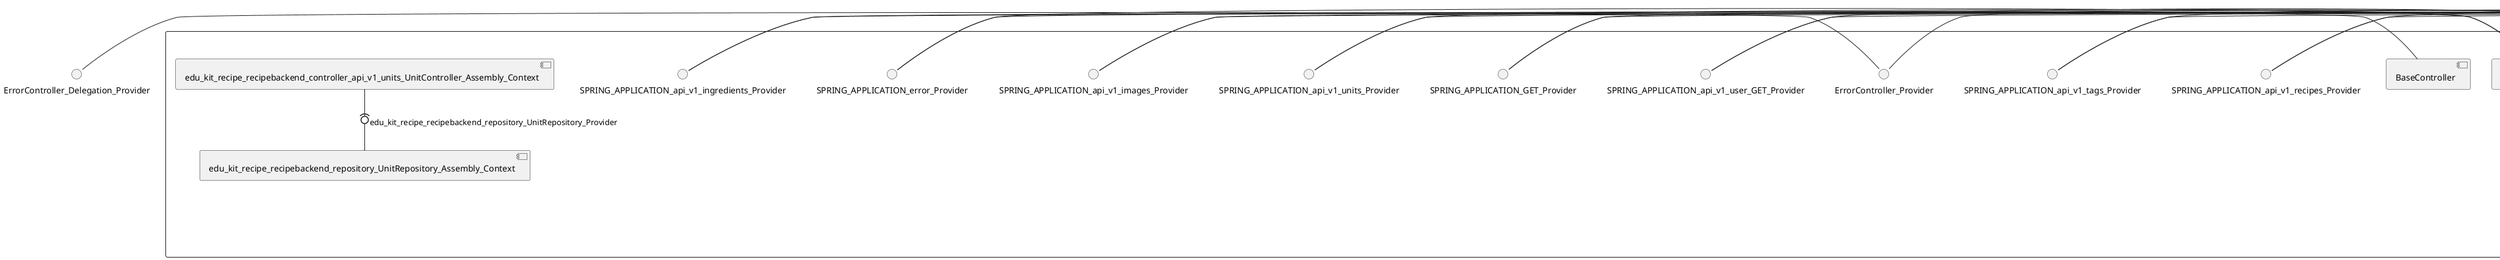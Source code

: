 @startuml
skinparam fixCircleLabelOverlapping true
() ErrorController_Delegation_Provider
() SPRING_APPLICATION_GET_Delegation_Provider
() SPRING_APPLICATION_api_v1_images_Delegation_Provider
() SPRING_APPLICATION_api_v1_ingredients_Delegation_Provider
() SPRING_APPLICATION_api_v1_recipes_Delegation_Provider
() SPRING_APPLICATION_api_v1_tags_Delegation_Provider
() SPRING_APPLICATION_api_v1_units_Delegation_Provider
() SPRING_APPLICATION_api_v1_user_GET_Delegation_Provider
() SPRING_APPLICATION_error_Delegation_Provider
component null {
ErrorController_Delegation_Provider - ErrorController_Provider
ErrorController_Provider - [ExceptionController]
SPRING_APPLICATION_GET_Delegation_Provider - SPRING_APPLICATION_GET_Provider
SPRING_APPLICATION_GET_Provider - [BaseController]
SPRING_APPLICATION_api_v1_images_Delegation_Provider - SPRING_APPLICATION_api_v1_images_Provider
SPRING_APPLICATION_api_v1_images_Provider - [ImageController]
SPRING_APPLICATION_api_v1_ingredients_Delegation_Provider - SPRING_APPLICATION_api_v1_ingredients_Provider
SPRING_APPLICATION_api_v1_ingredients_Provider - [IngredientsController]
SPRING_APPLICATION_api_v1_recipes_Delegation_Provider - SPRING_APPLICATION_api_v1_recipes_Provider
SPRING_APPLICATION_api_v1_recipes_Provider - [ImageController]
SPRING_APPLICATION_api_v1_tags_Delegation_Provider - SPRING_APPLICATION_api_v1_tags_Provider
SPRING_APPLICATION_api_v1_tags_Provider - [IngredientsController]
SPRING_APPLICATION_api_v1_units_Delegation_Provider - SPRING_APPLICATION_api_v1_units_Provider
SPRING_APPLICATION_api_v1_units_Provider - [UnitController]
SPRING_APPLICATION_api_v1_user_GET_Delegation_Provider - SPRING_APPLICATION_api_v1_user_GET_Provider
SPRING_APPLICATION_api_v1_user_GET_Provider - [CustomerController]
SPRING_APPLICATION_error_Delegation_Provider - SPRING_APPLICATION_error_Provider
SPRING_APPLICATION_error_Provider - [ExceptionController]
[edu_kit_recipe_recipebackend_service_CustomerService_Assembly_Context] -(0- [edu_kit_recipe_recipebackend_repository_CustomerRepository_Assembly_Context] : edu_kit_recipe_recipebackend_repository_CustomerRepository_Provider
[edu_kit_recipe_recipebackend_service_RecipeService_Assembly_Context] -(0- [edu_kit_recipe_recipebackend_repository_ImageRepository_Assembly_Context] : edu_kit_recipe_recipebackend_repository_ImageRepository_Provider
[edu_kit_recipe_recipebackend_controller_api_v1_image_ImageController_Assembly_Context] -(0- [edu_kit_recipe_recipebackend_repository_ImageRepository_Assembly_Context] : edu_kit_recipe_recipebackend_repository_ImageRepository_Provider
[edu_kit_recipe_recipebackend_controller_api_v1_ingredients_IngredientsController_Assembly_Context] -(0- [edu_kit_recipe_recipebackend_repository_IngredientRepository_Assembly_Context] : edu_kit_recipe_recipebackend_repository_IngredientRepository_Provider
[edu_kit_recipe_recipebackend_controller_api_v1_recipe_RecipeController_Assembly_Context] -(0- [edu_kit_recipe_recipebackend_repository_RecipeRepository_Assembly_Context] : edu_kit_recipe_recipebackend_repository_RecipeRepository_Provider
[edu_kit_recipe_recipebackend_service_CustomerService_Assembly_Context] -(0- [edu_kit_recipe_recipebackend_repository_RecipeRepository_Assembly_Context] : edu_kit_recipe_recipebackend_repository_RecipeRepository_Provider
[edu_kit_recipe_recipebackend_service_RecipeService_Assembly_Context] -(0- [edu_kit_recipe_recipebackend_repository_RecipeRepository_Assembly_Context] : edu_kit_recipe_recipebackend_repository_RecipeRepository_Provider
[edu_kit_recipe_recipebackend_controller_api_v1_units_UnitController_Assembly_Context] -(0- [edu_kit_recipe_recipebackend_repository_UnitRepository_Assembly_Context] : edu_kit_recipe_recipebackend_repository_UnitRepository_Provider
[edu_kit_recipe_recipebackend_controller_api_v1_tag_TagsController_Assembly_Context] -(0- [edu_kit_recipe_recipebackend_repository_tag_TagRepository_Assembly_Context] : edu_kit_recipe_recipebackend_repository_tag_TagRepository_Provider
[edu_kit_recipe_recipebackend_controller_api_v1_ingredients_IngredientsController_Assembly_Context] -(0- [edu_kit_recipe_recipebackend_repository_tag_TagRepository_Assembly_Context] : edu_kit_recipe_recipebackend_repository_tag_TagRepository_Provider
[BaseController_Assembly_Context] [[kit-recipe-app-recipebackendnew.repository#_lP6e_r8UEe6axoz-DHwgeA]]
[CustomerController_Assembly_Context] [[kit-recipe-app-recipebackendnew.repository#_lP6e_r8UEe6axoz-DHwgeA]]
[ExceptionController_Assembly_Context] [[kit-recipe-app-recipebackendnew.repository#_lP6e_r8UEe6axoz-DHwgeA]]
[ImageController_Assembly_Context] [[kit-recipe-app-recipebackendnew.repository#_lP6e_r8UEe6axoz-DHwgeA]]
[IngredientsController_Assembly_Context] [[kit-recipe-app-recipebackendnew.repository#_lP6e_r8UEe6axoz-DHwgeA]]
[UnitController_Assembly_Context] [[kit-recipe-app-recipebackendnew.repository#_lP6e_r8UEe6axoz-DHwgeA]]
[edu_kit_recipe_recipebackend_controller_BaseController_Assembly_Context] [[kit-recipe-app-recipebackendnew.repository#_lP6e_r8UEe6axoz-DHwgeA]]
[edu_kit_recipe_recipebackend_controller_api_v1_image_ImageController_Assembly_Context] [[kit-recipe-app-recipebackendnew.repository#_lP6e_r8UEe6axoz-DHwgeA]]
[edu_kit_recipe_recipebackend_controller_api_v1_ingredients_IngredientsController_Assembly_Context] [[kit-recipe-app-recipebackendnew.repository#_lP6e_r8UEe6axoz-DHwgeA]]
[edu_kit_recipe_recipebackend_controller_api_v1_recipe_RecipeController_Assembly_Context] [[kit-recipe-app-recipebackendnew.repository#_lP6e_r8UEe6axoz-DHwgeA]]
[edu_kit_recipe_recipebackend_controller_api_v1_tag_TagsController_Assembly_Context] [[kit-recipe-app-recipebackendnew.repository#_lP6e_r8UEe6axoz-DHwgeA]]
[edu_kit_recipe_recipebackend_controller_api_v1_units_UnitController_Assembly_Context] [[kit-recipe-app-recipebackendnew.repository#_lP6e_r8UEe6axoz-DHwgeA]]
[edu_kit_recipe_recipebackend_controller_api_v1_user_CustomerController_Assembly_Context] [[kit-recipe-app-recipebackendnew.repository#_lP6e_r8UEe6axoz-DHwgeA]]
[edu_kit_recipe_recipebackend_controller_exception_ExceptionController_Assembly_Context] [[kit-recipe-app-recipebackendnew.repository#_lP6e_r8UEe6axoz-DHwgeA]]
[edu_kit_recipe_recipebackend_repository_CustomerRepository_Assembly_Context] [[kit-recipe-app-recipebackendnew.repository#_lP6e_r8UEe6axoz-DHwgeA]]
[edu_kit_recipe_recipebackend_repository_ImageRepository_Assembly_Context] [[kit-recipe-app-recipebackendnew.repository#_lP6e_r8UEe6axoz-DHwgeA]]
[edu_kit_recipe_recipebackend_repository_IngredientRepository_Assembly_Context] [[kit-recipe-app-recipebackendnew.repository#_lP6e_r8UEe6axoz-DHwgeA]]
[edu_kit_recipe_recipebackend_repository_RecipeRepository_Assembly_Context] [[kit-recipe-app-recipebackendnew.repository#_lP6e_r8UEe6axoz-DHwgeA]]
[edu_kit_recipe_recipebackend_repository_UnitRepository_Assembly_Context] [[kit-recipe-app-recipebackendnew.repository#_lP6e_r8UEe6axoz-DHwgeA]]
[edu_kit_recipe_recipebackend_repository_tag_TagRepository_Assembly_Context] [[kit-recipe-app-recipebackendnew.repository#_lP6e_r8UEe6axoz-DHwgeA]]
[edu_kit_recipe_recipebackend_service_CustomerService_Assembly_Context] [[kit-recipe-app-recipebackendnew.repository#_lP6e_r8UEe6axoz-DHwgeA]]
[edu_kit_recipe_recipebackend_service_RecipeService_Assembly_Context] [[kit-recipe-app-recipebackendnew.repository#_lP6e_r8UEe6axoz-DHwgeA]]
}

@enduml

